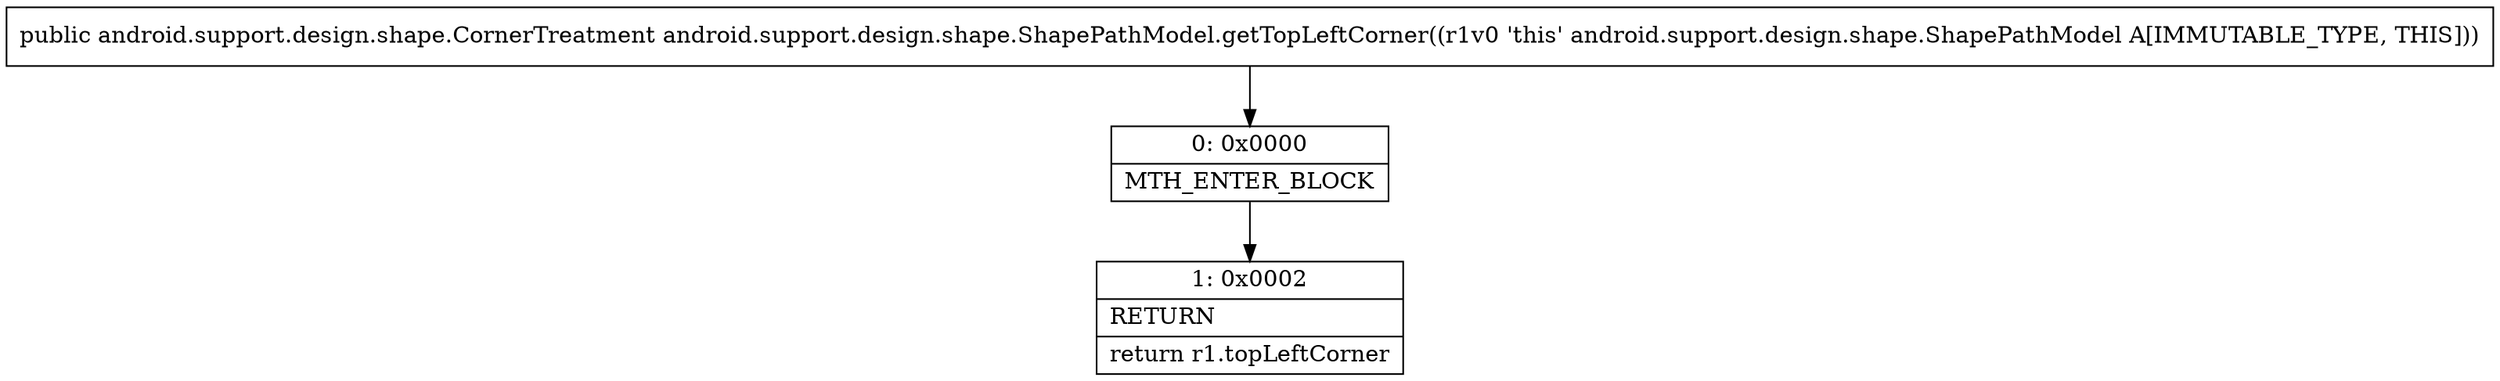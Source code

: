 digraph "CFG forandroid.support.design.shape.ShapePathModel.getTopLeftCorner()Landroid\/support\/design\/shape\/CornerTreatment;" {
Node_0 [shape=record,label="{0\:\ 0x0000|MTH_ENTER_BLOCK\l}"];
Node_1 [shape=record,label="{1\:\ 0x0002|RETURN\l|return r1.topLeftCorner\l}"];
MethodNode[shape=record,label="{public android.support.design.shape.CornerTreatment android.support.design.shape.ShapePathModel.getTopLeftCorner((r1v0 'this' android.support.design.shape.ShapePathModel A[IMMUTABLE_TYPE, THIS])) }"];
MethodNode -> Node_0;
Node_0 -> Node_1;
}

